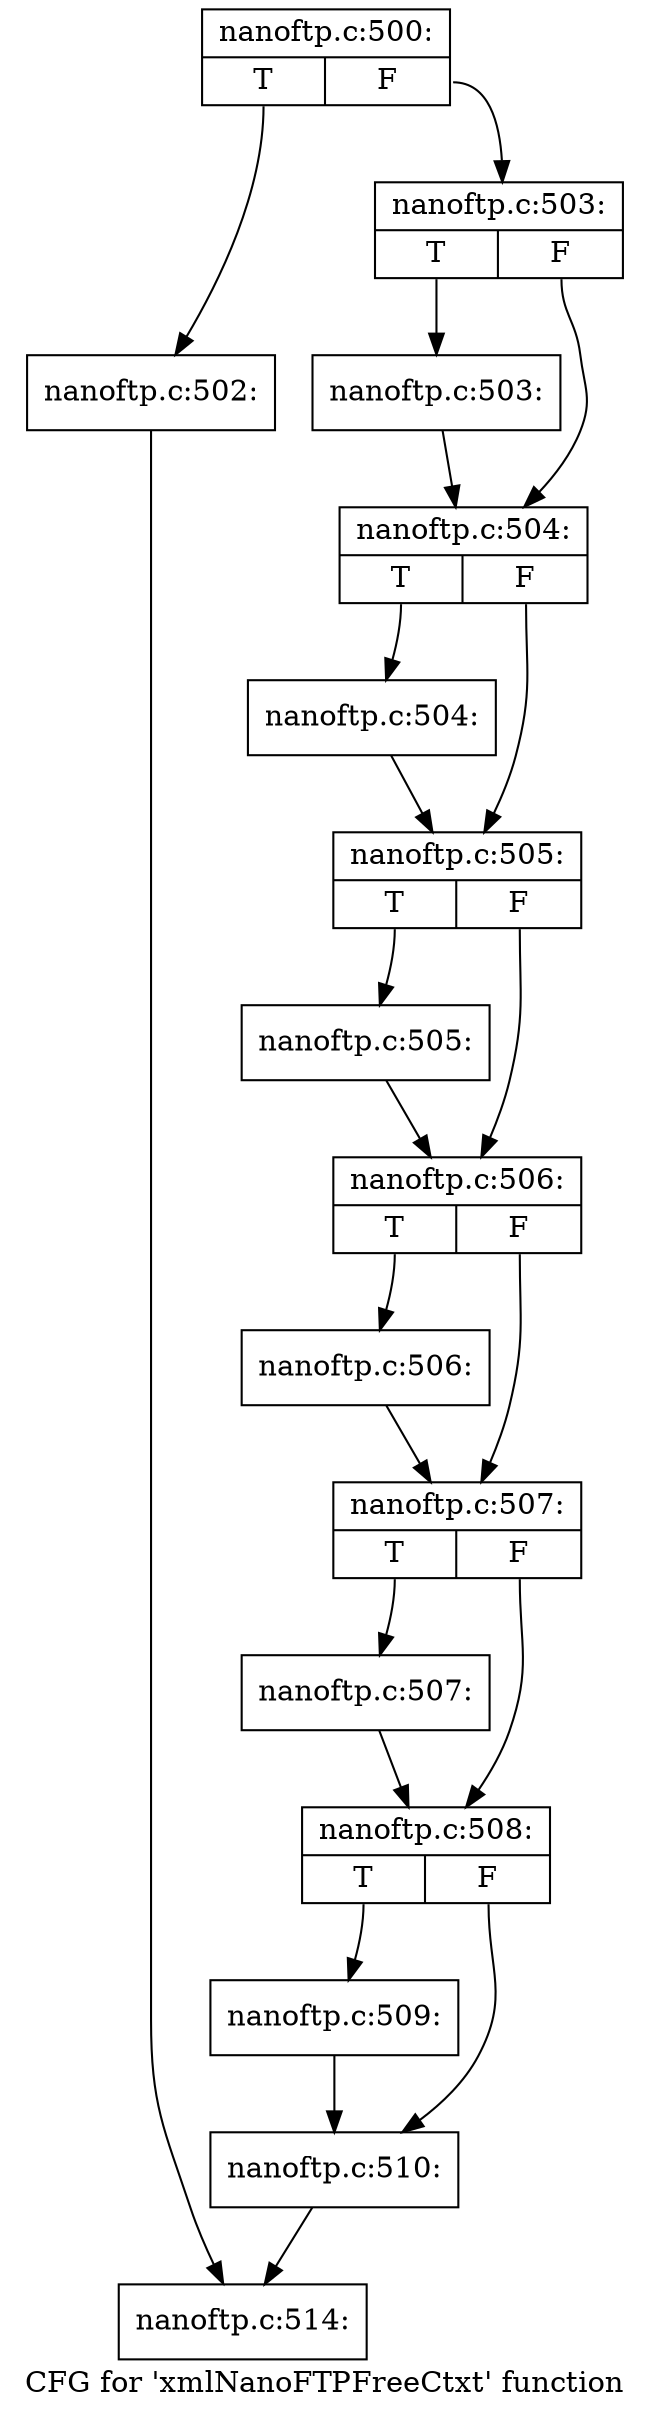 digraph "CFG for 'xmlNanoFTPFreeCtxt' function" {
	label="CFG for 'xmlNanoFTPFreeCtxt' function";

	Node0x561533c65290 [shape=record,label="{nanoftp.c:500:|{<s0>T|<s1>F}}"];
	Node0x561533c65290:s0 -> Node0x561533c681d0;
	Node0x561533c65290:s1 -> Node0x561533c68220;
	Node0x561533c681d0 [shape=record,label="{nanoftp.c:502:}"];
	Node0x561533c681d0 -> Node0x561533c67620;
	Node0x561533c68220 [shape=record,label="{nanoftp.c:503:|{<s0>T|<s1>F}}"];
	Node0x561533c68220:s0 -> Node0x561533c685d0;
	Node0x561533c68220:s1 -> Node0x561533c68620;
	Node0x561533c685d0 [shape=record,label="{nanoftp.c:503:}"];
	Node0x561533c685d0 -> Node0x561533c68620;
	Node0x561533c68620 [shape=record,label="{nanoftp.c:504:|{<s0>T|<s1>F}}"];
	Node0x561533c68620:s0 -> Node0x561533c68c70;
	Node0x561533c68620:s1 -> Node0x561533c68cc0;
	Node0x561533c68c70 [shape=record,label="{nanoftp.c:504:}"];
	Node0x561533c68c70 -> Node0x561533c68cc0;
	Node0x561533c68cc0 [shape=record,label="{nanoftp.c:505:|{<s0>T|<s1>F}}"];
	Node0x561533c68cc0:s0 -> Node0x561533c565c0;
	Node0x561533c68cc0:s1 -> Node0x561533c62540;
	Node0x561533c565c0 [shape=record,label="{nanoftp.c:505:}"];
	Node0x561533c565c0 -> Node0x561533c62540;
	Node0x561533c62540 [shape=record,label="{nanoftp.c:506:|{<s0>T|<s1>F}}"];
	Node0x561533c62540:s0 -> Node0x561533c69a10;
	Node0x561533c62540:s1 -> Node0x561533c69a60;
	Node0x561533c69a10 [shape=record,label="{nanoftp.c:506:}"];
	Node0x561533c69a10 -> Node0x561533c69a60;
	Node0x561533c69a60 [shape=record,label="{nanoftp.c:507:|{<s0>T|<s1>F}}"];
	Node0x561533c69a60:s0 -> Node0x561533c6a230;
	Node0x561533c69a60:s1 -> Node0x561533c6a280;
	Node0x561533c6a230 [shape=record,label="{nanoftp.c:507:}"];
	Node0x561533c6a230 -> Node0x561533c6a280;
	Node0x561533c6a280 [shape=record,label="{nanoftp.c:508:|{<s0>T|<s1>F}}"];
	Node0x561533c6a280:s0 -> Node0x561533c6ac50;
	Node0x561533c6a280:s1 -> Node0x561533c6aca0;
	Node0x561533c6ac50 [shape=record,label="{nanoftp.c:509:}"];
	Node0x561533c6ac50 -> Node0x561533c6aca0;
	Node0x561533c6aca0 [shape=record,label="{nanoftp.c:510:}"];
	Node0x561533c6aca0 -> Node0x561533c67620;
	Node0x561533c67620 [shape=record,label="{nanoftp.c:514:}"];
}
